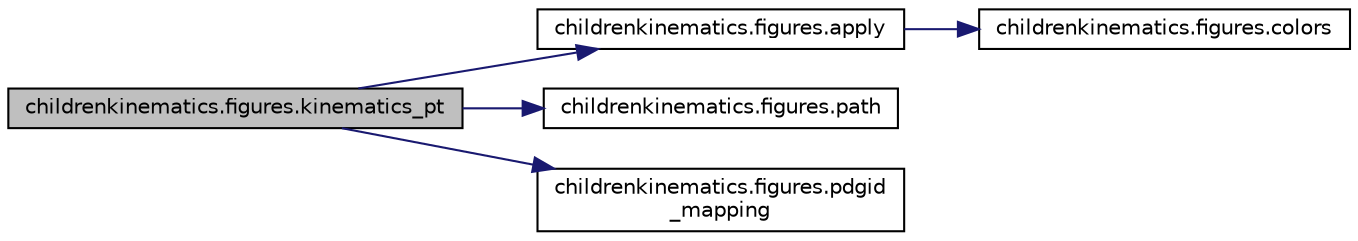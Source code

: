 digraph "childrenkinematics.figures.kinematics_pt"
{
 // INTERACTIVE_SVG=YES
 // LATEX_PDF_SIZE
  edge [fontname="Helvetica",fontsize="10",labelfontname="Helvetica",labelfontsize="10"];
  node [fontname="Helvetica",fontsize="10",shape=record];
  rankdir="LR";
  Node1 [label="childrenkinematics.figures.kinematics_pt",height=0.2,width=0.4,color="black", fillcolor="grey75", style="filled", fontcolor="black",tooltip=" "];
  Node1 -> Node2 [color="midnightblue",fontsize="10",style="solid",fontname="Helvetica"];
  Node2 [label="childrenkinematics.figures.apply",height=0.2,width=0.4,color="black", fillcolor="white", style="filled",URL="$namespacechildrenkinematics_1_1figures.html#ab80f4cf948eb988fce6030ca8bd484ea",tooltip=" "];
  Node2 -> Node3 [color="midnightblue",fontsize="10",style="solid",fontname="Helvetica"];
  Node3 [label="childrenkinematics.figures.colors",height=0.2,width=0.4,color="black", fillcolor="white", style="filled",URL="$namespacechildrenkinematics_1_1figures.html#a1db10a00f5509607310e56bd7867affd",tooltip=" "];
  Node1 -> Node4 [color="midnightblue",fontsize="10",style="solid",fontname="Helvetica"];
  Node4 [label="childrenkinematics.figures.path",height=0.2,width=0.4,color="black", fillcolor="white", style="filled",URL="$namespacechildrenkinematics_1_1figures.html#a4b217acaa3fe7d5c60c04978cbf782dc",tooltip=" "];
  Node1 -> Node5 [color="midnightblue",fontsize="10",style="solid",fontname="Helvetica"];
  Node5 [label="childrenkinematics.figures.pdgid\l_mapping",height=0.2,width=0.4,color="black", fillcolor="white", style="filled",URL="$namespacechildrenkinematics_1_1figures.html#a63c652f6cdb548c7559b0d9acb5fa100",tooltip=" "];
}
